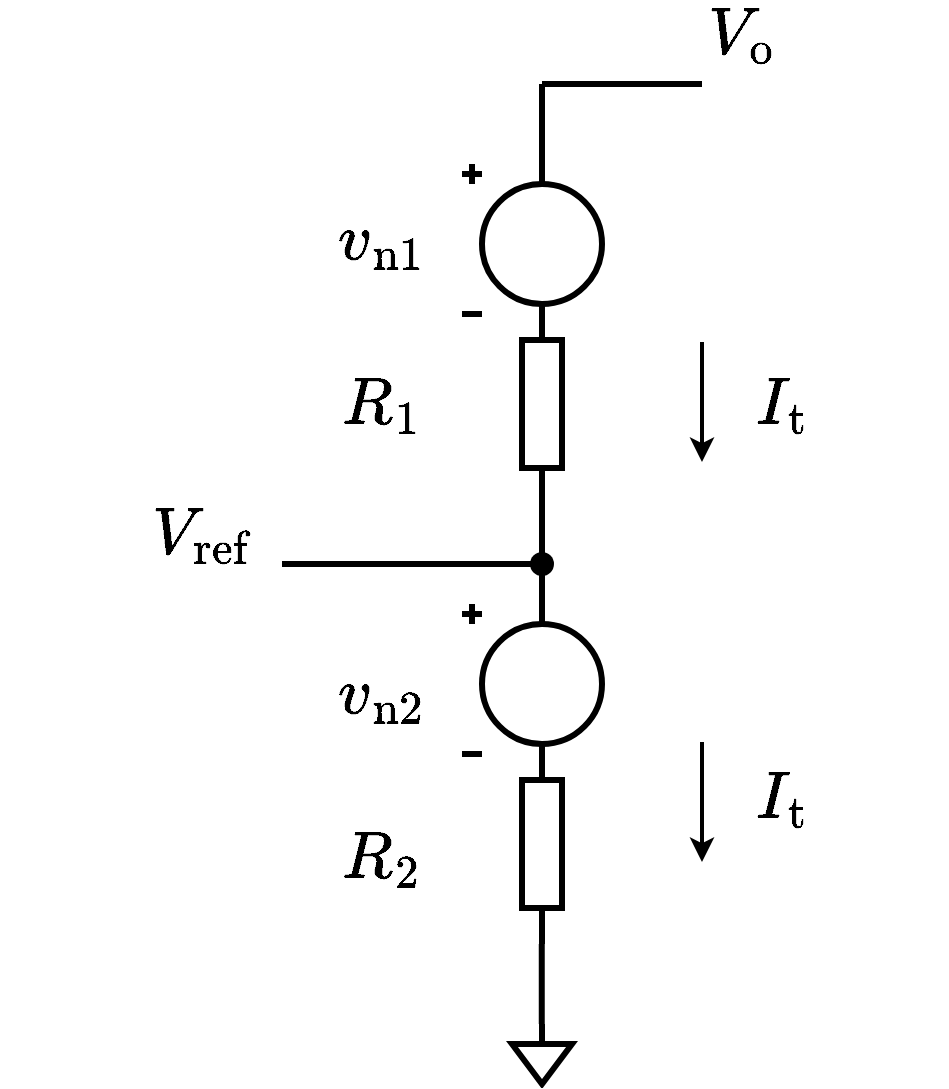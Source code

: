 <mxfile version="24.7.7">
  <diagram name="Page-1" id="UPWbjL2UGSN8BgPAJ3JU">
    <mxGraphModel dx="1044" dy="728" grid="1" gridSize="10" guides="1" tooltips="1" connect="1" arrows="1" fold="1" page="1" pageScale="1" pageWidth="850" pageHeight="1100" math="1" shadow="0">
      <root>
        <mxCell id="0" />
        <mxCell id="1" parent="0" />
        <mxCell id="sPZY2zaFGh6TAveA4B0m-1" value="" style="pointerEvents=1;verticalLabelPosition=bottom;shadow=0;dashed=0;align=center;html=1;verticalAlign=top;shape=mxgraph.electrical.resistors.resistor_1;direction=south;strokeWidth=3;" vertex="1" parent="1">
          <mxGeometry x="390" y="270" width="20" height="100" as="geometry" />
        </mxCell>
        <mxCell id="sPZY2zaFGh6TAveA4B0m-2" value="" style="pointerEvents=1;verticalLabelPosition=bottom;shadow=0;dashed=0;align=center;html=1;verticalAlign=top;shape=mxgraph.electrical.resistors.resistor_1;direction=south;strokeWidth=3;" vertex="1" parent="1">
          <mxGeometry x="390" y="490" width="20" height="100" as="geometry" />
        </mxCell>
        <mxCell id="sPZY2zaFGh6TAveA4B0m-6" value="" style="pointerEvents=1;verticalLabelPosition=bottom;shadow=0;dashed=0;align=center;html=1;verticalAlign=top;shape=mxgraph.electrical.signal_sources.dc_source_1;strokeWidth=3;" vertex="1" parent="1">
          <mxGeometry x="360" y="420" width="70" height="75" as="geometry" />
        </mxCell>
        <mxCell id="sPZY2zaFGh6TAveA4B0m-7" value="" style="pointerEvents=1;verticalLabelPosition=bottom;shadow=0;dashed=0;align=center;html=1;verticalAlign=top;shape=mxgraph.electrical.signal_sources.dc_source_1;strokeWidth=3;" vertex="1" parent="1">
          <mxGeometry x="360" y="200" width="70" height="75" as="geometry" />
        </mxCell>
        <mxCell id="sPZY2zaFGh6TAveA4B0m-8" value="" style="endArrow=none;html=1;rounded=0;entryX=1;entryY=0.5;entryDx=0;entryDy=0;entryPerimeter=0;strokeWidth=3;" edge="1" parent="1" source="sPZY2zaFGh6TAveA4B0m-13" target="sPZY2zaFGh6TAveA4B0m-1">
          <mxGeometry width="50" height="50" relative="1" as="geometry">
            <mxPoint x="400" y="430" as="sourcePoint" />
            <mxPoint x="450" y="380" as="targetPoint" />
          </mxGeometry>
        </mxCell>
        <mxCell id="sPZY2zaFGh6TAveA4B0m-9" value="" style="endArrow=none;html=1;rounded=0;strokeWidth=3;" edge="1" parent="1">
          <mxGeometry width="50" height="50" relative="1" as="geometry">
            <mxPoint x="399.88" y="630" as="sourcePoint" />
            <mxPoint x="399.88" y="590" as="targetPoint" />
          </mxGeometry>
        </mxCell>
        <mxCell id="sPZY2zaFGh6TAveA4B0m-10" value="" style="endArrow=none;html=1;rounded=0;strokeWidth=3;" edge="1" parent="1">
          <mxGeometry width="50" height="50" relative="1" as="geometry">
            <mxPoint x="270" y="400" as="sourcePoint" />
            <mxPoint x="400" y="400" as="targetPoint" />
          </mxGeometry>
        </mxCell>
        <mxCell id="sPZY2zaFGh6TAveA4B0m-11" value="" style="endArrow=none;html=1;rounded=0;strokeWidth=3;" edge="1" parent="1">
          <mxGeometry width="50" height="50" relative="1" as="geometry">
            <mxPoint x="400" y="210" as="sourcePoint" />
            <mxPoint x="400" y="160" as="targetPoint" />
          </mxGeometry>
        </mxCell>
        <mxCell id="sPZY2zaFGh6TAveA4B0m-12" value="" style="endArrow=none;html=1;rounded=0;strokeWidth=3;" edge="1" parent="1">
          <mxGeometry width="50" height="50" relative="1" as="geometry">
            <mxPoint x="400" y="160" as="sourcePoint" />
            <mxPoint x="480" y="160" as="targetPoint" />
          </mxGeometry>
        </mxCell>
        <mxCell id="sPZY2zaFGh6TAveA4B0m-14" value="" style="endArrow=none;html=1;rounded=0;entryDx=0;entryDy=0;entryPerimeter=0;strokeWidth=3;" edge="1" parent="1" target="sPZY2zaFGh6TAveA4B0m-13">
          <mxGeometry width="50" height="50" relative="1" as="geometry">
            <mxPoint x="400" y="430" as="sourcePoint" />
            <mxPoint x="400" y="370" as="targetPoint" />
          </mxGeometry>
        </mxCell>
        <mxCell id="sPZY2zaFGh6TAveA4B0m-13" value="" style="shape=waypoint;sketch=0;fillStyle=solid;size=6;pointerEvents=1;points=[];fillColor=none;resizable=0;rotatable=0;perimeter=centerPerimeter;snapToPoint=1;strokeWidth=4;" vertex="1" parent="1">
          <mxGeometry x="390" y="390" width="20" height="20" as="geometry" />
        </mxCell>
        <mxCell id="sPZY2zaFGh6TAveA4B0m-15" value="" style="pointerEvents=1;verticalLabelPosition=bottom;shadow=0;dashed=0;align=center;html=1;verticalAlign=top;shape=mxgraph.electrical.signal_sources.signal_ground;strokeWidth=3;" vertex="1" parent="1">
          <mxGeometry x="385" y="630" width="30" height="30" as="geometry" />
        </mxCell>
        <mxCell id="sPZY2zaFGh6TAveA4B0m-17" value="&lt;font style=&quot;font-size: 28px;&quot;&gt;$$v_\text{n1}$$&lt;/font&gt;" style="text;html=1;align=center;verticalAlign=middle;whiteSpace=wrap;rounded=0;" vertex="1" parent="1">
          <mxGeometry x="290" y="222.5" width="60" height="30" as="geometry" />
        </mxCell>
        <mxCell id="sPZY2zaFGh6TAveA4B0m-18" value="&lt;font style=&quot;font-size: 28px;&quot;&gt;$$R_\text{1}$$&lt;/font&gt;" style="text;html=1;align=center;verticalAlign=middle;whiteSpace=wrap;rounded=0;" vertex="1" parent="1">
          <mxGeometry x="290" y="305" width="60" height="30" as="geometry" />
        </mxCell>
        <mxCell id="sPZY2zaFGh6TAveA4B0m-19" value="&lt;font style=&quot;font-size: 28px;&quot;&gt;$$v_\text{n2}$$&lt;/font&gt;" style="text;html=1;align=center;verticalAlign=middle;whiteSpace=wrap;rounded=0;" vertex="1" parent="1">
          <mxGeometry x="290" y="450" width="60" height="30" as="geometry" />
        </mxCell>
        <mxCell id="sPZY2zaFGh6TAveA4B0m-20" value="&lt;font style=&quot;font-size: 28px;&quot;&gt;$$R_\text{2}$$&lt;/font&gt;" style="text;html=1;align=center;verticalAlign=middle;whiteSpace=wrap;rounded=0;" vertex="1" parent="1">
          <mxGeometry x="290" y="531.5" width="60" height="30" as="geometry" />
        </mxCell>
        <mxCell id="sPZY2zaFGh6TAveA4B0m-21" value="&lt;font style=&quot;font-size: 28px;&quot;&gt;$$V_\text{ref}$$&lt;/font&gt;" style="text;html=1;align=center;verticalAlign=middle;whiteSpace=wrap;rounded=0;" vertex="1" parent="1">
          <mxGeometry x="200" y="370" width="60" height="30" as="geometry" />
        </mxCell>
        <mxCell id="sPZY2zaFGh6TAveA4B0m-22" value="&lt;font style=&quot;font-size: 28px;&quot;&gt;$$V_\text{o}$$&lt;/font&gt;" style="text;html=1;align=center;verticalAlign=middle;whiteSpace=wrap;rounded=0;" vertex="1" parent="1">
          <mxGeometry x="470" y="120" width="60" height="30" as="geometry" />
        </mxCell>
        <mxCell id="sPZY2zaFGh6TAveA4B0m-23" value="" style="endArrow=classic;html=1;rounded=0;strokeWidth=2;" edge="1" parent="1">
          <mxGeometry width="50" height="50" relative="1" as="geometry">
            <mxPoint x="480" y="289" as="sourcePoint" />
            <mxPoint x="480" y="349" as="targetPoint" />
          </mxGeometry>
        </mxCell>
        <mxCell id="sPZY2zaFGh6TAveA4B0m-24" value="" style="endArrow=classic;html=1;rounded=0;strokeWidth=2;" edge="1" parent="1">
          <mxGeometry width="50" height="50" relative="1" as="geometry">
            <mxPoint x="480" y="489" as="sourcePoint" />
            <mxPoint x="480" y="549" as="targetPoint" />
          </mxGeometry>
        </mxCell>
        <mxCell id="sPZY2zaFGh6TAveA4B0m-25" value="&lt;font style=&quot;font-size: 28px;&quot;&gt;$$I_\text{t}$$&lt;/font&gt;" style="text;html=1;align=center;verticalAlign=middle;whiteSpace=wrap;rounded=0;" vertex="1" parent="1">
          <mxGeometry x="490" y="305" width="60" height="30" as="geometry" />
        </mxCell>
        <mxCell id="sPZY2zaFGh6TAveA4B0m-26" value="&lt;font style=&quot;font-size: 28px;&quot;&gt;$$I_\text{t}$$&lt;/font&gt;" style="text;html=1;align=center;verticalAlign=middle;whiteSpace=wrap;rounded=0;" vertex="1" parent="1">
          <mxGeometry x="490" y="501.5" width="60" height="30" as="geometry" />
        </mxCell>
      </root>
    </mxGraphModel>
  </diagram>
</mxfile>
